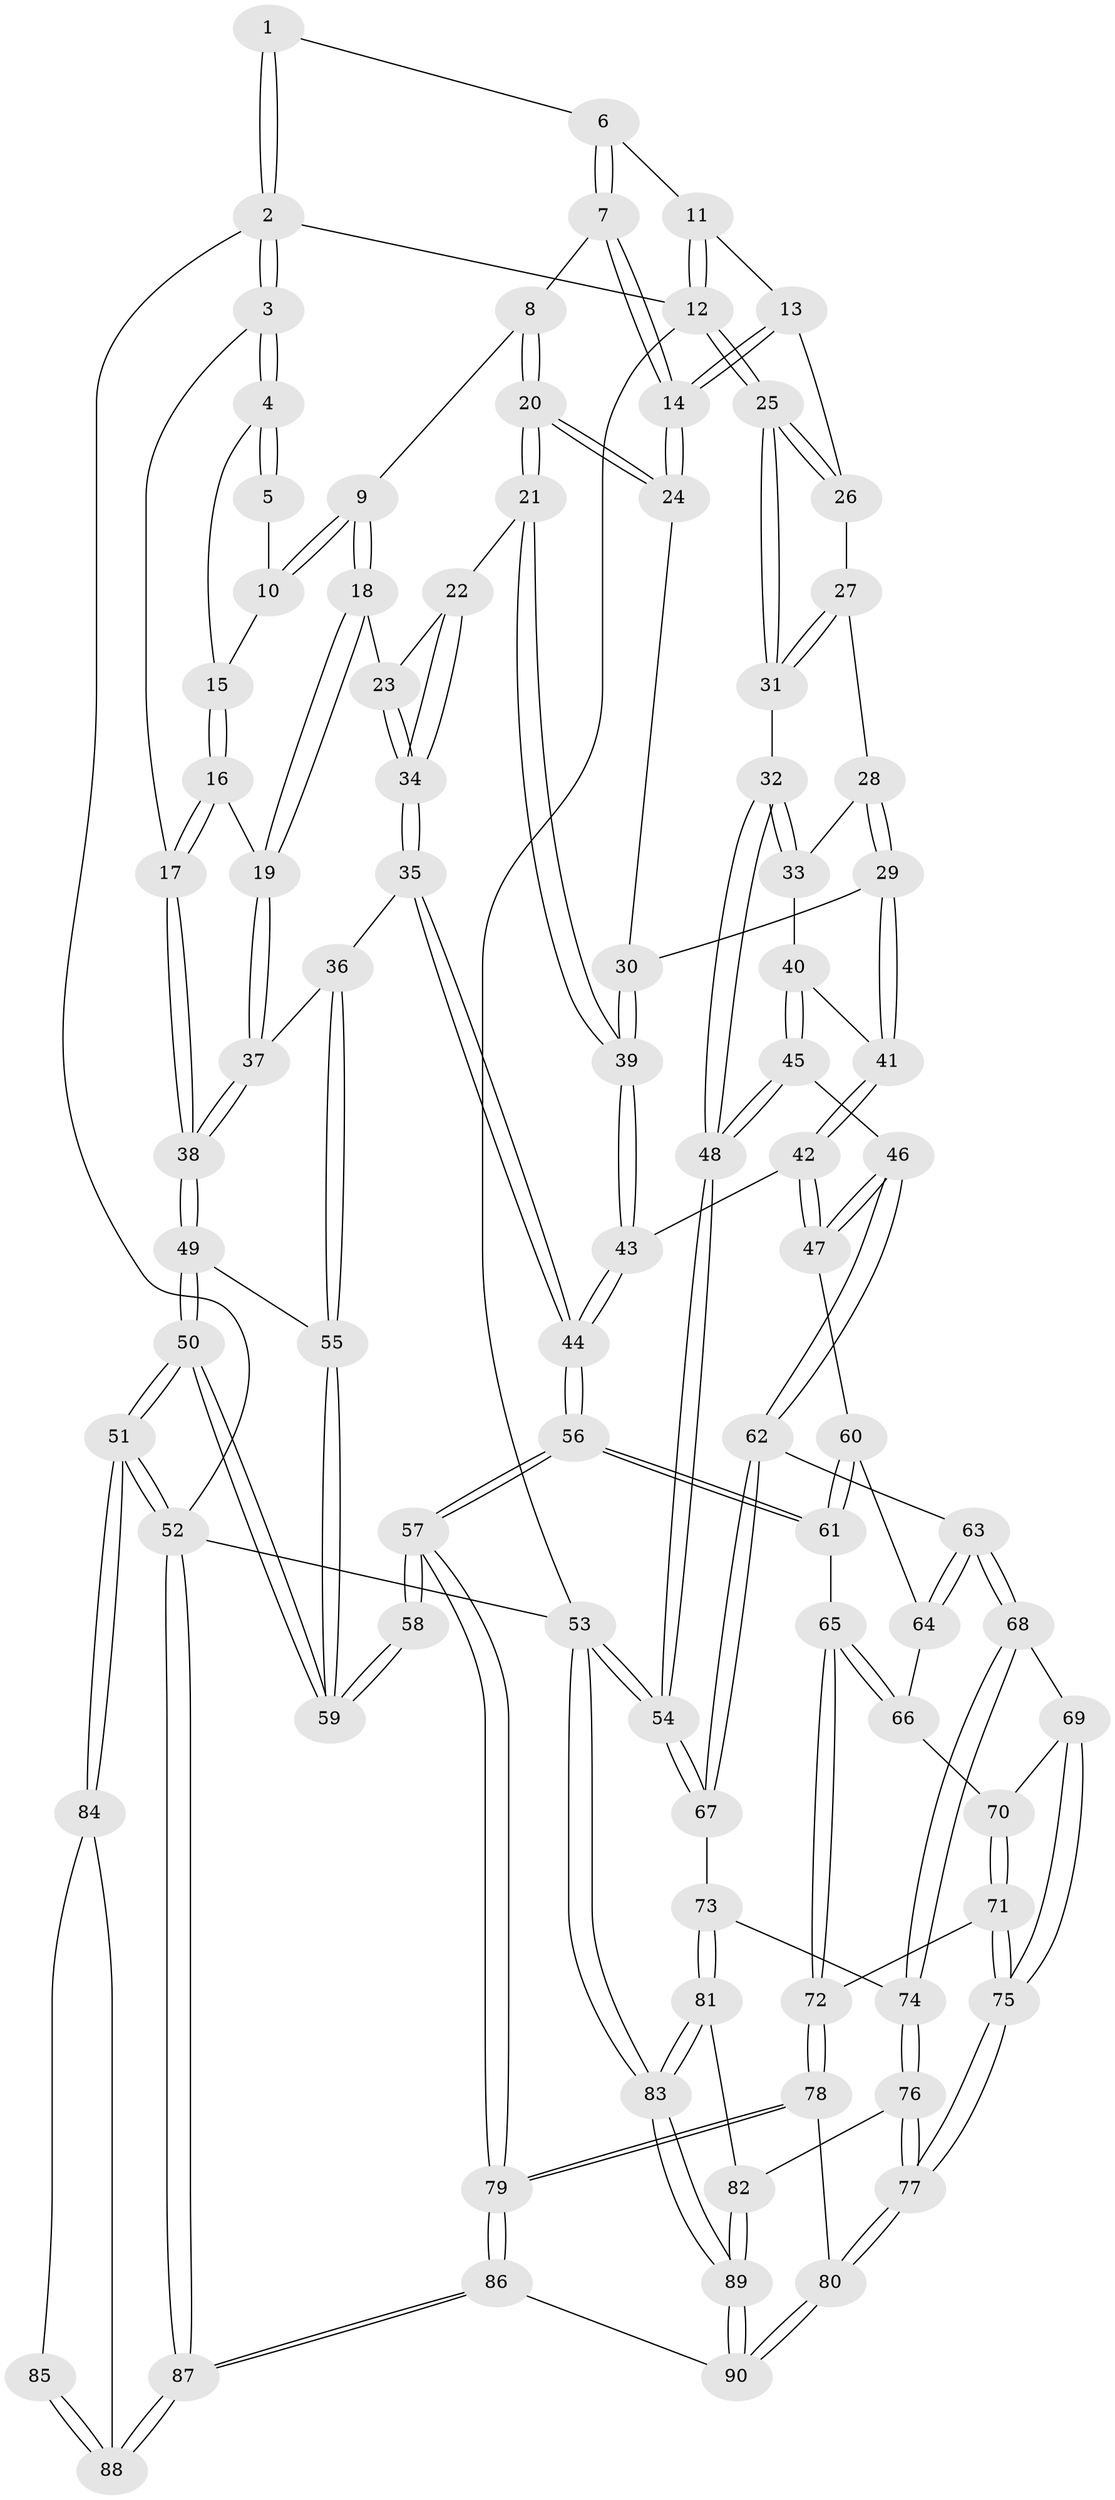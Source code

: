 // Generated by graph-tools (version 1.1) at 2025/03/03/09/25 03:03:17]
// undirected, 90 vertices, 222 edges
graph export_dot {
graph [start="1"]
  node [color=gray90,style=filled];
  1 [pos="+0.2660327918159866+0"];
  2 [pos="+0+0"];
  3 [pos="+0+0"];
  4 [pos="+0.04535427137309613+0.08587556776423282"];
  5 [pos="+0.18839072538851756+0.008428029230273863"];
  6 [pos="+0.41297074645684967+0"];
  7 [pos="+0.42457821198811163+0.0637495082172084"];
  8 [pos="+0.4091962683938922+0.09779771793623881"];
  9 [pos="+0.2762234748875009+0.15273632820389477"];
  10 [pos="+0.19109357071731772+0.0744725377247212"];
  11 [pos="+0.7343345215765509+0"];
  12 [pos="+1+0"];
  13 [pos="+0.7189936109750039+0.12317110655220544"];
  14 [pos="+0.6866876423157904+0.1734746376055625"];
  15 [pos="+0.11159927463889137+0.1492580531842824"];
  16 [pos="+0.12482884090230287+0.20579020877170076"];
  17 [pos="+0+0.2146863525906714"];
  18 [pos="+0.21449744723525666+0.2368328898806288"];
  19 [pos="+0.15253667645229463+0.2445459213583475"];
  20 [pos="+0.43725909914149735+0.27519281665465584"];
  21 [pos="+0.4269326526839902+0.30757421904252935"];
  22 [pos="+0.4186481673631919+0.3090749175417832"];
  23 [pos="+0.25817161964356483+0.27773577702296265"];
  24 [pos="+0.6854437620226539+0.222398520985795"];
  25 [pos="+1+0"];
  26 [pos="+0.8846677905771203+0.13585928641717138"];
  27 [pos="+0.9011806241789567+0.2452672318783516"];
  28 [pos="+0.889577455771505+0.2636991370300275"];
  29 [pos="+0.7195793188903277+0.29113090924633755"];
  30 [pos="+0.696778291564549+0.2526495881346718"];
  31 [pos="+1+0.17866627101922541"];
  32 [pos="+1+0.26627514260705815"];
  33 [pos="+0.9286033065021075+0.3466462128835182"];
  34 [pos="+0.252372250396108+0.4364799021826335"];
  35 [pos="+0.2177667962874486+0.4990015964196059"];
  36 [pos="+0.21074037862794515+0.5005321716618435"];
  37 [pos="+0.11759348672372474+0.30827625305353384"];
  38 [pos="+0+0.3976926230735009"];
  39 [pos="+0.4720599027198547+0.3920900655294878"];
  40 [pos="+0.911001512067671+0.3953852000421372"];
  41 [pos="+0.721891510513185+0.3366269965445825"];
  42 [pos="+0.6835262675900844+0.4906791245529344"];
  43 [pos="+0.4951293068460769+0.4733833056011251"];
  44 [pos="+0.4143172040117292+0.5617195576639951"];
  45 [pos="+0.9315586012205193+0.5098929317205644"];
  46 [pos="+0.8109604694677887+0.5655507530354146"];
  47 [pos="+0.6979055134481148+0.5104158013659766"];
  48 [pos="+1+0.5585255544257425"];
  49 [pos="+0+0.5127044468813698"];
  50 [pos="+0+0.7986793865750715"];
  51 [pos="+0+1"];
  52 [pos="+0+1"];
  53 [pos="+1+1"];
  54 [pos="+1+0.721828609264732"];
  55 [pos="+0.2035584429297188+0.5064854358462536"];
  56 [pos="+0.4274605001457313+0.6732760751619754"];
  57 [pos="+0.3058515692889288+0.8250228273240409"];
  58 [pos="+0.24221014989003084+0.804852128717227"];
  59 [pos="+0.16240678416584306+0.7576962490358696"];
  60 [pos="+0.665242336990134+0.5787811100304907"];
  61 [pos="+0.46055075525374084+0.6856546582500723"];
  62 [pos="+0.8232802439121341+0.6601799263931649"];
  63 [pos="+0.7136619029199747+0.7299009439046039"];
  64 [pos="+0.6482752741392503+0.6417183603449413"];
  65 [pos="+0.5114562422072082+0.714163623807215"];
  66 [pos="+0.6293238821753875+0.6678444960079772"];
  67 [pos="+0.9040172180116433+0.7926245954831492"];
  68 [pos="+0.7020383419812891+0.7495911621285684"];
  69 [pos="+0.6981653657886241+0.7509527634408072"];
  70 [pos="+0.6435379660302788+0.7388546555285384"];
  71 [pos="+0.5791105231705167+0.7823894486092227"];
  72 [pos="+0.5630005553253481+0.7820052807501495"];
  73 [pos="+0.883520820250782+0.8253218656855791"];
  74 [pos="+0.7844145797971221+0.8501653660652895"];
  75 [pos="+0.6552745494433341+0.8297116781894321"];
  76 [pos="+0.7294777014969206+0.8908577126387659"];
  77 [pos="+0.6879196014891599+0.9016287904612463"];
  78 [pos="+0.5552478380607079+0.8058343555839506"];
  79 [pos="+0.38242860709527216+0.9831796856450602"];
  80 [pos="+0.6273042874444479+0.9663425983037647"];
  81 [pos="+0.9344059789865554+1"];
  82 [pos="+0.7370358001736287+0.9025952038658059"];
  83 [pos="+1+1"];
  84 [pos="+0.1312728411474036+0.9446621404740583"];
  85 [pos="+0.16868435467177498+0.9109193537636366"];
  86 [pos="+0.4255868738993965+1"];
  87 [pos="+0.2701315961121967+1"];
  88 [pos="+0.1699981353105193+0.9948727537360633"];
  89 [pos="+0.8474598193620976+1"];
  90 [pos="+0.5126848148397697+1"];
  1 -- 2;
  1 -- 2;
  1 -- 6;
  2 -- 3;
  2 -- 3;
  2 -- 12;
  2 -- 52;
  3 -- 4;
  3 -- 4;
  3 -- 17;
  4 -- 5;
  4 -- 5;
  4 -- 15;
  5 -- 10;
  6 -- 7;
  6 -- 7;
  6 -- 11;
  7 -- 8;
  7 -- 14;
  7 -- 14;
  8 -- 9;
  8 -- 20;
  8 -- 20;
  9 -- 10;
  9 -- 10;
  9 -- 18;
  9 -- 18;
  10 -- 15;
  11 -- 12;
  11 -- 12;
  11 -- 13;
  12 -- 25;
  12 -- 25;
  12 -- 53;
  13 -- 14;
  13 -- 14;
  13 -- 26;
  14 -- 24;
  14 -- 24;
  15 -- 16;
  15 -- 16;
  16 -- 17;
  16 -- 17;
  16 -- 19;
  17 -- 38;
  17 -- 38;
  18 -- 19;
  18 -- 19;
  18 -- 23;
  19 -- 37;
  19 -- 37;
  20 -- 21;
  20 -- 21;
  20 -- 24;
  20 -- 24;
  21 -- 22;
  21 -- 39;
  21 -- 39;
  22 -- 23;
  22 -- 34;
  22 -- 34;
  23 -- 34;
  23 -- 34;
  24 -- 30;
  25 -- 26;
  25 -- 26;
  25 -- 31;
  25 -- 31;
  26 -- 27;
  27 -- 28;
  27 -- 31;
  27 -- 31;
  28 -- 29;
  28 -- 29;
  28 -- 33;
  29 -- 30;
  29 -- 41;
  29 -- 41;
  30 -- 39;
  30 -- 39;
  31 -- 32;
  32 -- 33;
  32 -- 33;
  32 -- 48;
  32 -- 48;
  33 -- 40;
  34 -- 35;
  34 -- 35;
  35 -- 36;
  35 -- 44;
  35 -- 44;
  36 -- 37;
  36 -- 55;
  36 -- 55;
  37 -- 38;
  37 -- 38;
  38 -- 49;
  38 -- 49;
  39 -- 43;
  39 -- 43;
  40 -- 41;
  40 -- 45;
  40 -- 45;
  41 -- 42;
  41 -- 42;
  42 -- 43;
  42 -- 47;
  42 -- 47;
  43 -- 44;
  43 -- 44;
  44 -- 56;
  44 -- 56;
  45 -- 46;
  45 -- 48;
  45 -- 48;
  46 -- 47;
  46 -- 47;
  46 -- 62;
  46 -- 62;
  47 -- 60;
  48 -- 54;
  48 -- 54;
  49 -- 50;
  49 -- 50;
  49 -- 55;
  50 -- 51;
  50 -- 51;
  50 -- 59;
  50 -- 59;
  51 -- 52;
  51 -- 52;
  51 -- 84;
  51 -- 84;
  52 -- 87;
  52 -- 87;
  52 -- 53;
  53 -- 54;
  53 -- 54;
  53 -- 83;
  53 -- 83;
  54 -- 67;
  54 -- 67;
  55 -- 59;
  55 -- 59;
  56 -- 57;
  56 -- 57;
  56 -- 61;
  56 -- 61;
  57 -- 58;
  57 -- 58;
  57 -- 79;
  57 -- 79;
  58 -- 59;
  58 -- 59;
  60 -- 61;
  60 -- 61;
  60 -- 64;
  61 -- 65;
  62 -- 63;
  62 -- 67;
  62 -- 67;
  63 -- 64;
  63 -- 64;
  63 -- 68;
  63 -- 68;
  64 -- 66;
  65 -- 66;
  65 -- 66;
  65 -- 72;
  65 -- 72;
  66 -- 70;
  67 -- 73;
  68 -- 69;
  68 -- 74;
  68 -- 74;
  69 -- 70;
  69 -- 75;
  69 -- 75;
  70 -- 71;
  70 -- 71;
  71 -- 72;
  71 -- 75;
  71 -- 75;
  72 -- 78;
  72 -- 78;
  73 -- 74;
  73 -- 81;
  73 -- 81;
  74 -- 76;
  74 -- 76;
  75 -- 77;
  75 -- 77;
  76 -- 77;
  76 -- 77;
  76 -- 82;
  77 -- 80;
  77 -- 80;
  78 -- 79;
  78 -- 79;
  78 -- 80;
  79 -- 86;
  79 -- 86;
  80 -- 90;
  80 -- 90;
  81 -- 82;
  81 -- 83;
  81 -- 83;
  82 -- 89;
  82 -- 89;
  83 -- 89;
  83 -- 89;
  84 -- 85;
  84 -- 88;
  85 -- 88;
  85 -- 88;
  86 -- 87;
  86 -- 87;
  86 -- 90;
  87 -- 88;
  87 -- 88;
  89 -- 90;
  89 -- 90;
}
